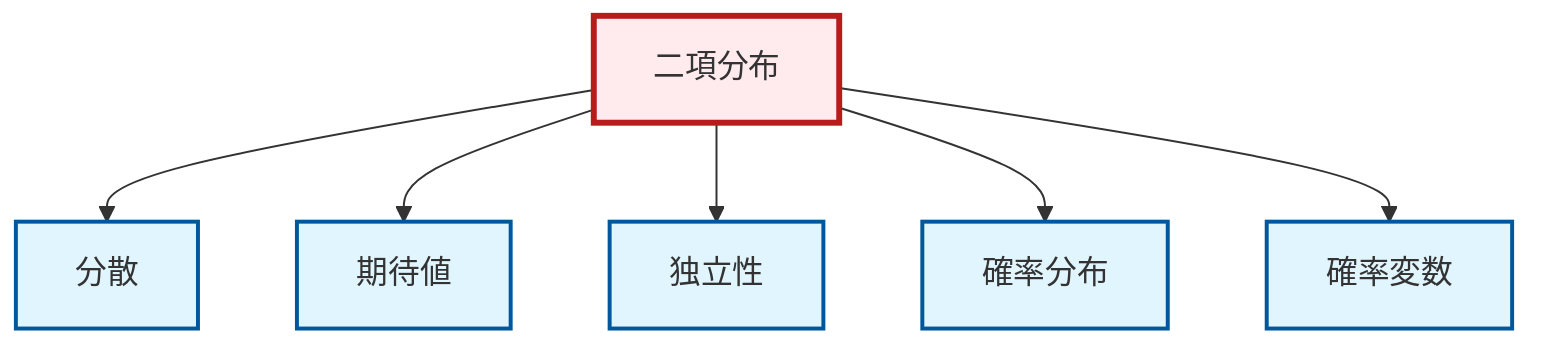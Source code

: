 graph TD
    classDef definition fill:#e1f5fe,stroke:#01579b,stroke-width:2px
    classDef theorem fill:#f3e5f5,stroke:#4a148c,stroke-width:2px
    classDef axiom fill:#fff3e0,stroke:#e65100,stroke-width:2px
    classDef example fill:#e8f5e9,stroke:#1b5e20,stroke-width:2px
    classDef current fill:#ffebee,stroke:#b71c1c,stroke-width:3px
    def-random-variable["確率変数"]:::definition
    def-independence["独立性"]:::definition
    def-variance["分散"]:::definition
    def-expectation["期待値"]:::definition
    def-probability-distribution["確率分布"]:::definition
    def-binomial-distribution["二項分布"]:::definition
    def-binomial-distribution --> def-variance
    def-binomial-distribution --> def-expectation
    def-binomial-distribution --> def-independence
    def-binomial-distribution --> def-probability-distribution
    def-binomial-distribution --> def-random-variable
    class def-binomial-distribution current